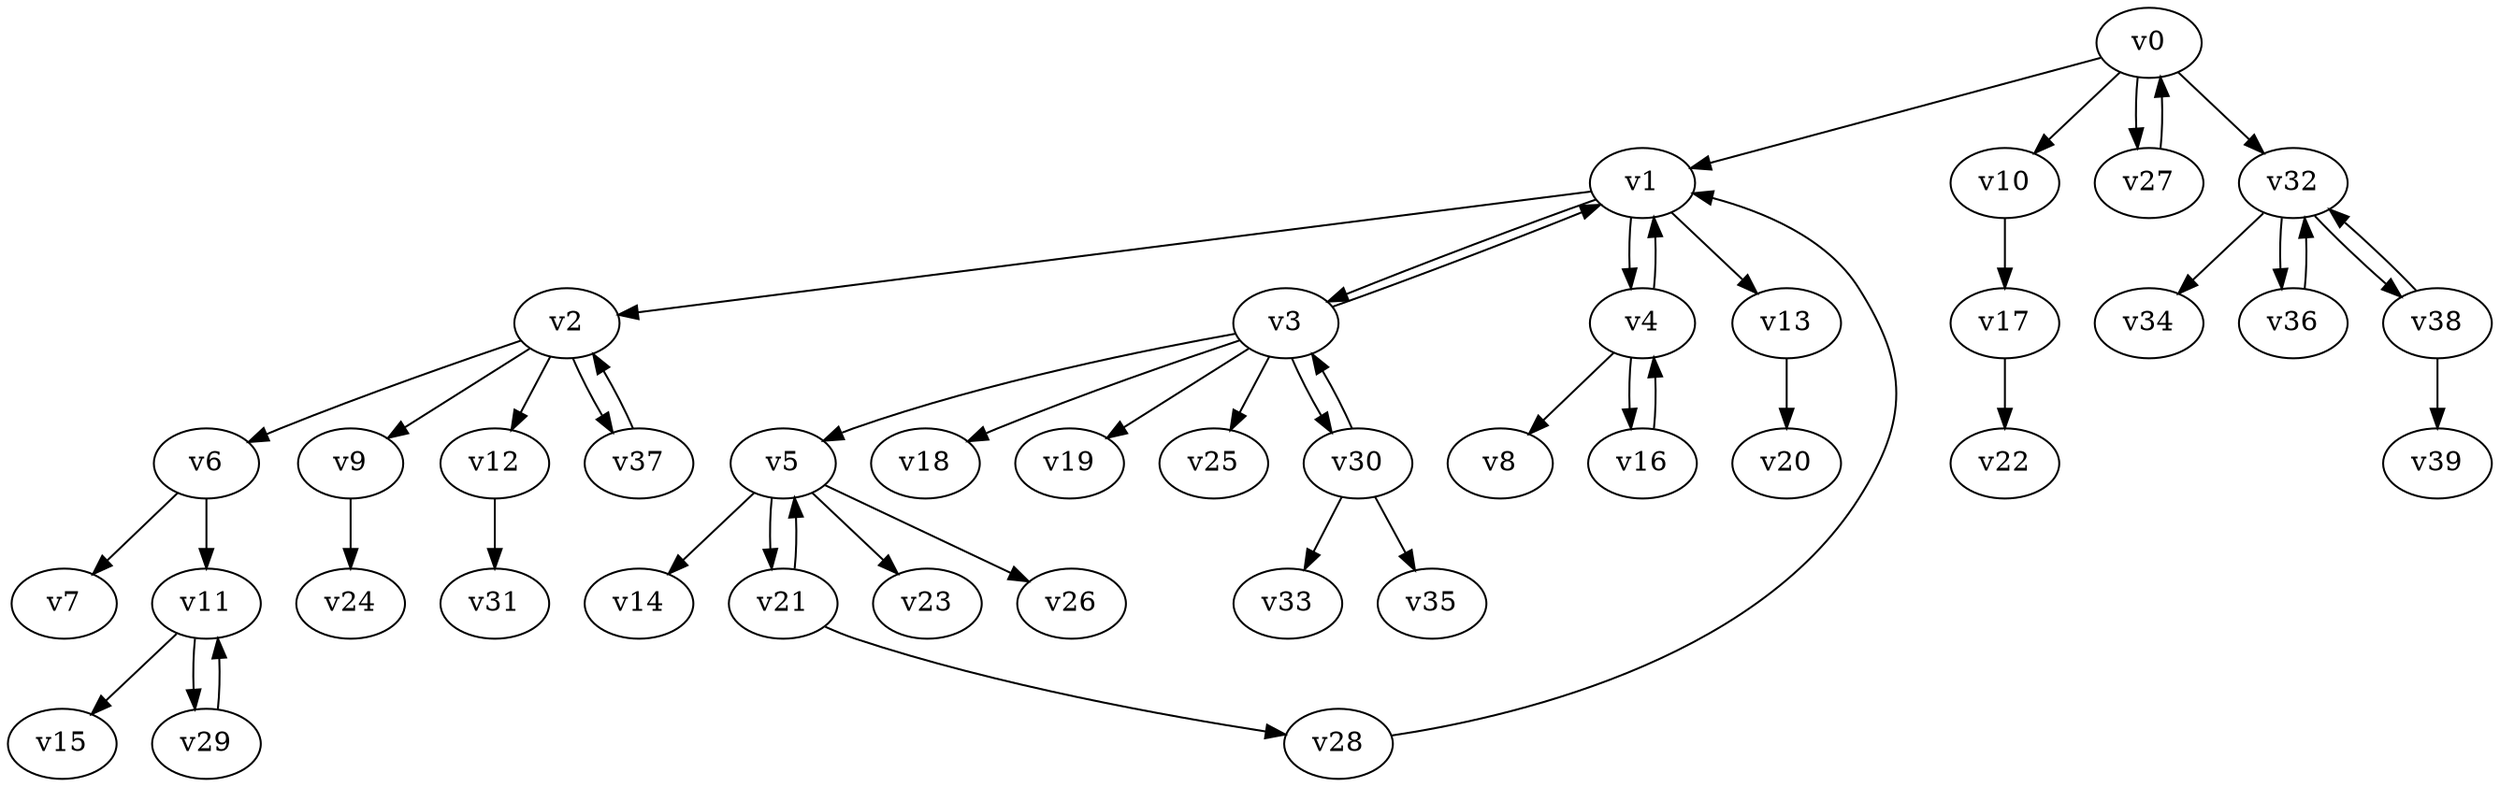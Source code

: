 digraph test056 {
    v0 [name="v0", player=0, weight=1];
    v1 [name="v1", player=1, weight=5];
    v2 [name="v2", player=0, weight=9];
    v3 [name="v3", player=1, weight=4];
    v4 [name="v4", player=0, weight=18];
    v5 [name="v5", player=1, weight=5];
    v6 [name="v6", player=0, weight=4];
    v7 [name="v7", player=1, weight=6];
    v8 [name="v8", player=0, weight=5];
    v9 [name="v9", player=1, weight=2];
    v10 [name="v10", player=0, weight=10];
    v11 [name="v11", player=1, weight=3];
    v12 [name="v12", player=0, weight=14];
    v13 [name="v13", player=1, weight=5];
    v14 [name="v14", player=0, weight=6];
    v15 [name="v15", player=1, weight=6];
    v16 [name="v16", player=0, weight=1];
    v17 [name="v17", player=1, weight=16];
    v18 [name="v18", player=0, weight=2];
    v19 [name="v19", player=1, weight=6];
    v20 [name="v20", player=0, weight=9];
    v21 [name="v21", player=1, weight=11];
    v22 [name="v22", player=0, weight=5];
    v23 [name="v23", player=1, weight=0];
    v24 [name="v24", player=0, weight=14];
    v25 [name="v25", player=1, weight=2];
    v26 [name="v26", player=0, weight=4];
    v27 [name="v27", player=1, weight=-2];
    v28 [name="v28", player=0, weight=10];
    v29 [name="v29", player=1, weight=3];
    v30 [name="v30", player=0, weight=11];
    v31 [name="v31", player=1, weight=5];
    v32 [name="v32", player=0, weight=3];
    v33 [name="v33", player=1, weight=4];
    v34 [name="v34", player=0, weight=10];
    v35 [name="v35", player=1, weight=8];
    v36 [name="v36", player=0, weight=10];
    v37 [name="v37", player=1, weight=11];
    v38 [name="v38", player=0, weight=-2];
    v39 [name="v39", player=1, weight=-1];
    v0 -> v1;
    v1 -> v2;
    v1 -> v3;
    v3 -> v1;
    v1 -> v4;
    v4 -> v1;
    v3 -> v5;
    v2 -> v6;
    v6 -> v7;
    v4 -> v8;
    v2 -> v9;
    v0 -> v10;
    v6 -> v11;
    v2 -> v12;
    v1 -> v13;
    v5 -> v14;
    v11 -> v15;
    v4 -> v16;
    v16 -> v4;
    v10 -> v17;
    v3 -> v18;
    v3 -> v19;
    v13 -> v20;
    v5 -> v21;
    v21 -> v5;
    v17 -> v22;
    v5 -> v23;
    v9 -> v24;
    v3 -> v25;
    v5 -> v26;
    v0 -> v27;
    v27 -> v0;
    v21 -> v28;
    v11 -> v29;
    v29 -> v11;
    v3 -> v30;
    v30 -> v3;
    v12 -> v31;
    v0 -> v32;
    v30 -> v33;
    v32 -> v34;
    v30 -> v35;
    v32 -> v36;
    v36 -> v32;
    v2 -> v37;
    v37 -> v2;
    v32 -> v38;
    v38 -> v32;
    v38 -> v39;
    v28 -> v1;
}
